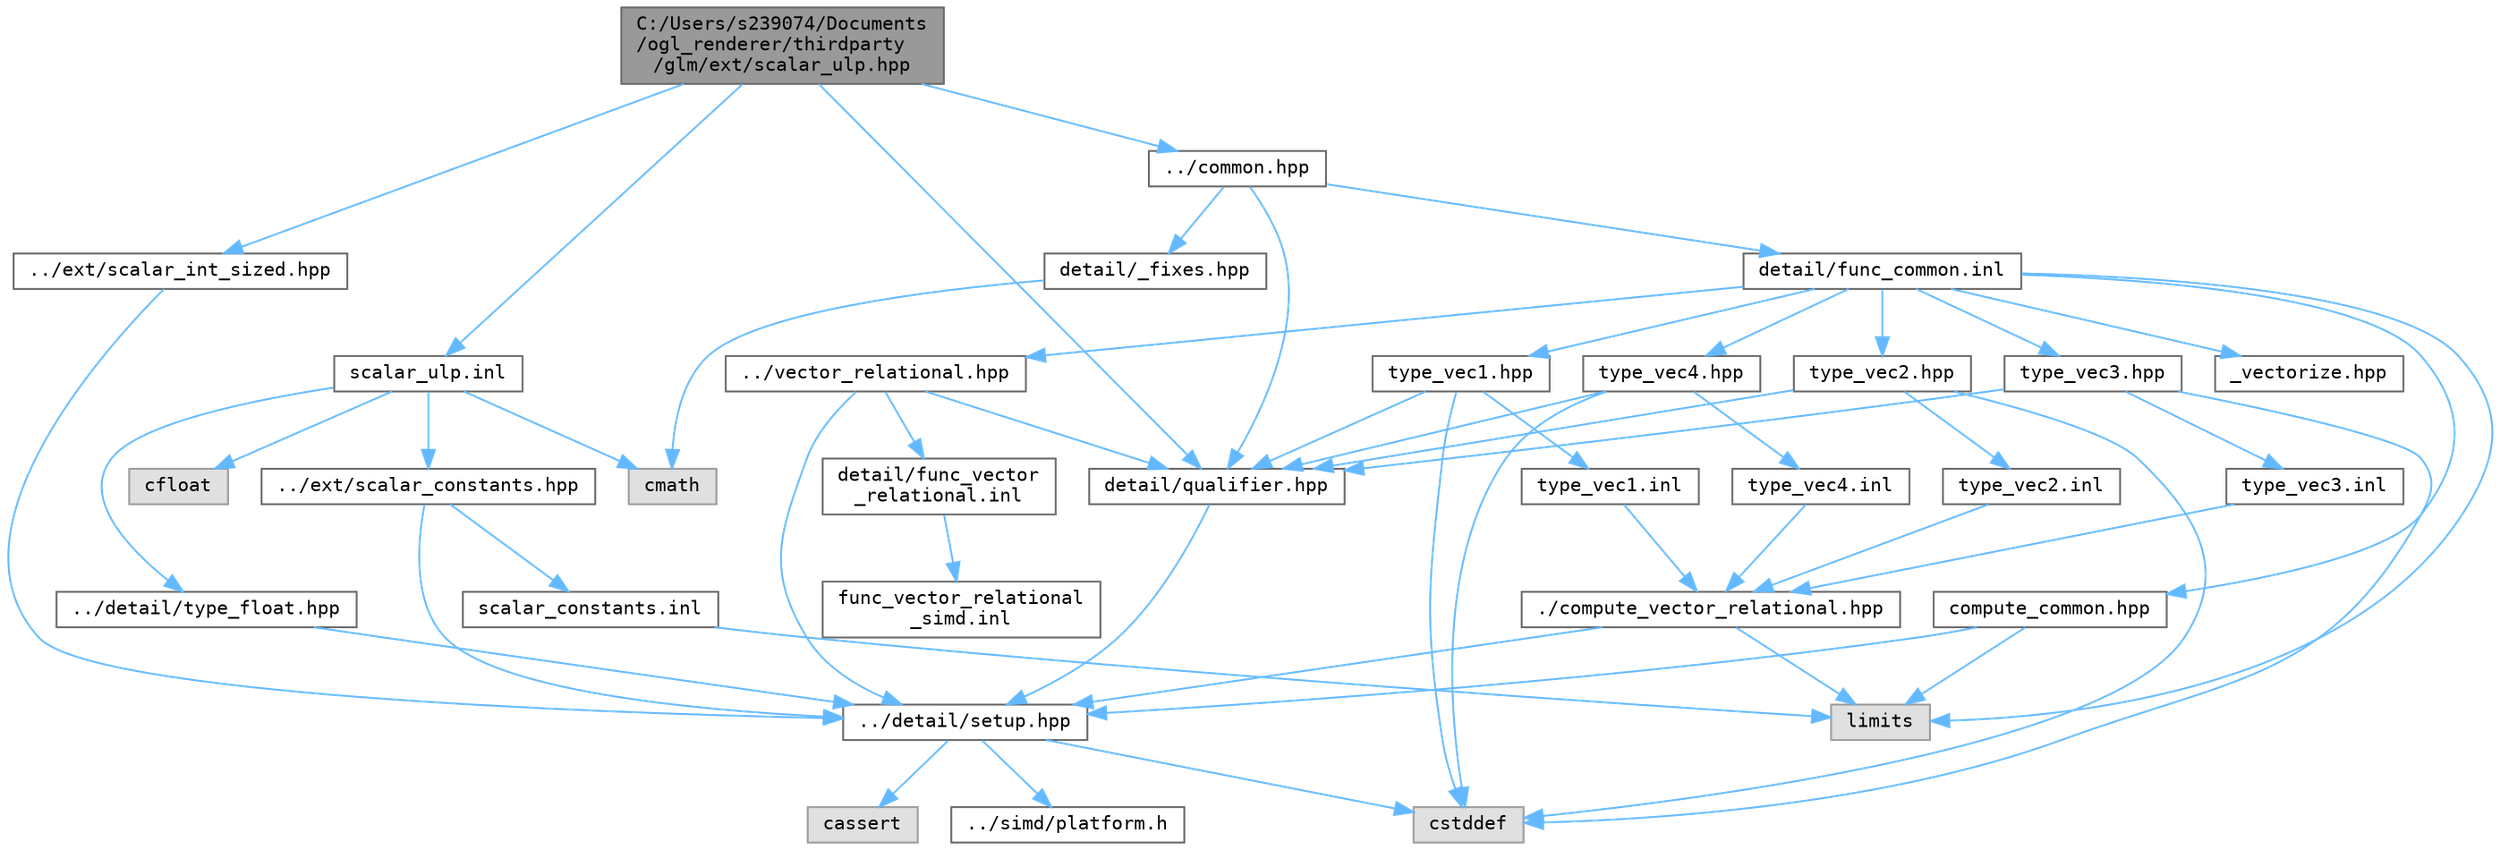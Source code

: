 digraph "C:/Users/s239074/Documents/ogl_renderer/thirdparty/glm/ext/scalar_ulp.hpp"
{
 // LATEX_PDF_SIZE
  bgcolor="transparent";
  edge [fontname=Terminal,fontsize=10,labelfontname=Helvetica,labelfontsize=10];
  node [fontname=Terminal,fontsize=10,shape=box,height=0.2,width=0.4];
  Node1 [label="C:/Users/s239074/Documents\l/ogl_renderer/thirdparty\l/glm/ext/scalar_ulp.hpp",height=0.2,width=0.4,color="gray40", fillcolor="grey60", style="filled", fontcolor="black",tooltip=" "];
  Node1 -> Node2 [color="steelblue1",style="solid"];
  Node2 [label="../ext/scalar_int_sized.hpp",height=0.2,width=0.4,color="grey40", fillcolor="white", style="filled",URL="$scalar__int__sized_8hpp.html",tooltip=" "];
  Node2 -> Node3 [color="steelblue1",style="solid"];
  Node3 [label="../detail/setup.hpp",height=0.2,width=0.4,color="grey40", fillcolor="white", style="filled",URL="$setup_8hpp.html",tooltip=" "];
  Node3 -> Node4 [color="steelblue1",style="solid"];
  Node4 [label="cassert",height=0.2,width=0.4,color="grey60", fillcolor="#E0E0E0", style="filled",tooltip=" "];
  Node3 -> Node5 [color="steelblue1",style="solid"];
  Node5 [label="cstddef",height=0.2,width=0.4,color="grey60", fillcolor="#E0E0E0", style="filled",tooltip=" "];
  Node3 -> Node6 [color="steelblue1",style="solid"];
  Node6 [label="../simd/platform.h",height=0.2,width=0.4,color="grey40", fillcolor="white", style="filled",URL="$platform_8h.html",tooltip=" "];
  Node1 -> Node7 [color="steelblue1",style="solid"];
  Node7 [label="../common.hpp",height=0.2,width=0.4,color="grey40", fillcolor="white", style="filled",URL="$common_8hpp.html",tooltip=" "];
  Node7 -> Node8 [color="steelblue1",style="solid"];
  Node8 [label="detail/qualifier.hpp",height=0.2,width=0.4,color="grey40", fillcolor="white", style="filled",URL="$qualifier_8hpp.html",tooltip=" "];
  Node8 -> Node3 [color="steelblue1",style="solid"];
  Node7 -> Node9 [color="steelblue1",style="solid"];
  Node9 [label="detail/_fixes.hpp",height=0.2,width=0.4,color="grey40", fillcolor="white", style="filled",URL="$__fixes_8hpp.html",tooltip=" "];
  Node9 -> Node10 [color="steelblue1",style="solid"];
  Node10 [label="cmath",height=0.2,width=0.4,color="grey60", fillcolor="#E0E0E0", style="filled",tooltip=" "];
  Node7 -> Node11 [color="steelblue1",style="solid"];
  Node11 [label="detail/func_common.inl",height=0.2,width=0.4,color="grey40", fillcolor="white", style="filled",URL="$func__common_8inl.html",tooltip=" "];
  Node11 -> Node12 [color="steelblue1",style="solid"];
  Node12 [label="../vector_relational.hpp",height=0.2,width=0.4,color="grey40", fillcolor="white", style="filled",URL="$vector__relational_8hpp.html",tooltip=" "];
  Node12 -> Node8 [color="steelblue1",style="solid"];
  Node12 -> Node3 [color="steelblue1",style="solid"];
  Node12 -> Node13 [color="steelblue1",style="solid"];
  Node13 [label="detail/func_vector\l_relational.inl",height=0.2,width=0.4,color="grey40", fillcolor="white", style="filled",URL="$func__vector__relational_8inl.html",tooltip=" "];
  Node13 -> Node14 [color="steelblue1",style="solid"];
  Node14 [label="func_vector_relational\l_simd.inl",height=0.2,width=0.4,color="grey40", fillcolor="white", style="filled",URL="$func__vector__relational__simd_8inl.html",tooltip=" "];
  Node11 -> Node15 [color="steelblue1",style="solid"];
  Node15 [label="compute_common.hpp",height=0.2,width=0.4,color="grey40", fillcolor="white", style="filled",URL="$compute__common_8hpp.html",tooltip=" "];
  Node15 -> Node3 [color="steelblue1",style="solid"];
  Node15 -> Node16 [color="steelblue1",style="solid"];
  Node16 [label="limits",height=0.2,width=0.4,color="grey60", fillcolor="#E0E0E0", style="filled",tooltip=" "];
  Node11 -> Node17 [color="steelblue1",style="solid"];
  Node17 [label="type_vec1.hpp",height=0.2,width=0.4,color="grey40", fillcolor="white", style="filled",URL="$type__vec1_8hpp.html",tooltip=" "];
  Node17 -> Node8 [color="steelblue1",style="solid"];
  Node17 -> Node5 [color="steelblue1",style="solid"];
  Node17 -> Node18 [color="steelblue1",style="solid"];
  Node18 [label="type_vec1.inl",height=0.2,width=0.4,color="grey40", fillcolor="white", style="filled",URL="$type__vec1_8inl.html",tooltip=" "];
  Node18 -> Node19 [color="steelblue1",style="solid"];
  Node19 [label="./compute_vector_relational.hpp",height=0.2,width=0.4,color="grey40", fillcolor="white", style="filled",URL="$compute__vector__relational_8hpp.html",tooltip=" "];
  Node19 -> Node3 [color="steelblue1",style="solid"];
  Node19 -> Node16 [color="steelblue1",style="solid"];
  Node11 -> Node20 [color="steelblue1",style="solid"];
  Node20 [label="type_vec2.hpp",height=0.2,width=0.4,color="grey40", fillcolor="white", style="filled",URL="$type__vec2_8hpp.html",tooltip=" "];
  Node20 -> Node8 [color="steelblue1",style="solid"];
  Node20 -> Node5 [color="steelblue1",style="solid"];
  Node20 -> Node21 [color="steelblue1",style="solid"];
  Node21 [label="type_vec2.inl",height=0.2,width=0.4,color="grey40", fillcolor="white", style="filled",URL="$type__vec2_8inl.html",tooltip=" "];
  Node21 -> Node19 [color="steelblue1",style="solid"];
  Node11 -> Node22 [color="steelblue1",style="solid"];
  Node22 [label="type_vec3.hpp",height=0.2,width=0.4,color="grey40", fillcolor="white", style="filled",URL="$type__vec3_8hpp.html",tooltip=" "];
  Node22 -> Node8 [color="steelblue1",style="solid"];
  Node22 -> Node5 [color="steelblue1",style="solid"];
  Node22 -> Node23 [color="steelblue1",style="solid"];
  Node23 [label="type_vec3.inl",height=0.2,width=0.4,color="grey40", fillcolor="white", style="filled",URL="$type__vec3_8inl.html",tooltip=" "];
  Node23 -> Node19 [color="steelblue1",style="solid"];
  Node11 -> Node24 [color="steelblue1",style="solid"];
  Node24 [label="type_vec4.hpp",height=0.2,width=0.4,color="grey40", fillcolor="white", style="filled",URL="$type__vec4_8hpp.html",tooltip=" "];
  Node24 -> Node8 [color="steelblue1",style="solid"];
  Node24 -> Node5 [color="steelblue1",style="solid"];
  Node24 -> Node25 [color="steelblue1",style="solid"];
  Node25 [label="type_vec4.inl",height=0.2,width=0.4,color="grey40", fillcolor="white", style="filled",URL="$type__vec4_8inl.html",tooltip=" "];
  Node25 -> Node19 [color="steelblue1",style="solid"];
  Node11 -> Node26 [color="steelblue1",style="solid"];
  Node26 [label="_vectorize.hpp",height=0.2,width=0.4,color="grey40", fillcolor="white", style="filled",URL="$__vectorize_8hpp.html",tooltip=" "];
  Node11 -> Node16 [color="steelblue1",style="solid"];
  Node1 -> Node8 [color="steelblue1",style="solid"];
  Node1 -> Node27 [color="steelblue1",style="solid"];
  Node27 [label="scalar_ulp.inl",height=0.2,width=0.4,color="grey40", fillcolor="white", style="filled",URL="$scalar__ulp_8inl.html",tooltip=" "];
  Node27 -> Node28 [color="steelblue1",style="solid"];
  Node28 [label="../detail/type_float.hpp",height=0.2,width=0.4,color="grey40", fillcolor="white", style="filled",URL="$type__float_8hpp.html",tooltip=" "];
  Node28 -> Node3 [color="steelblue1",style="solid"];
  Node27 -> Node29 [color="steelblue1",style="solid"];
  Node29 [label="../ext/scalar_constants.hpp",height=0.2,width=0.4,color="grey40", fillcolor="white", style="filled",URL="$scalar__constants_8hpp.html",tooltip=" "];
  Node29 -> Node3 [color="steelblue1",style="solid"];
  Node29 -> Node30 [color="steelblue1",style="solid"];
  Node30 [label="scalar_constants.inl",height=0.2,width=0.4,color="grey40", fillcolor="white", style="filled",URL="$scalar__constants_8inl.html",tooltip=" "];
  Node30 -> Node16 [color="steelblue1",style="solid"];
  Node27 -> Node10 [color="steelblue1",style="solid"];
  Node27 -> Node31 [color="steelblue1",style="solid"];
  Node31 [label="cfloat",height=0.2,width=0.4,color="grey60", fillcolor="#E0E0E0", style="filled",tooltip=" "];
}
